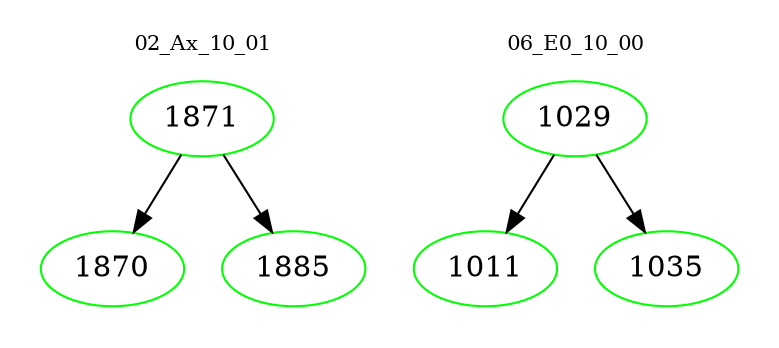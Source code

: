 digraph{
subgraph cluster_0 {
color = white
label = "02_Ax_10_01";
fontsize=10;
T0_1871 [label="1871", color="green"]
T0_1871 -> T0_1870 [color="black"]
T0_1870 [label="1870", color="green"]
T0_1871 -> T0_1885 [color="black"]
T0_1885 [label="1885", color="green"]
}
subgraph cluster_1 {
color = white
label = "06_E0_10_00";
fontsize=10;
T1_1029 [label="1029", color="green"]
T1_1029 -> T1_1011 [color="black"]
T1_1011 [label="1011", color="green"]
T1_1029 -> T1_1035 [color="black"]
T1_1035 [label="1035", color="green"]
}
}
